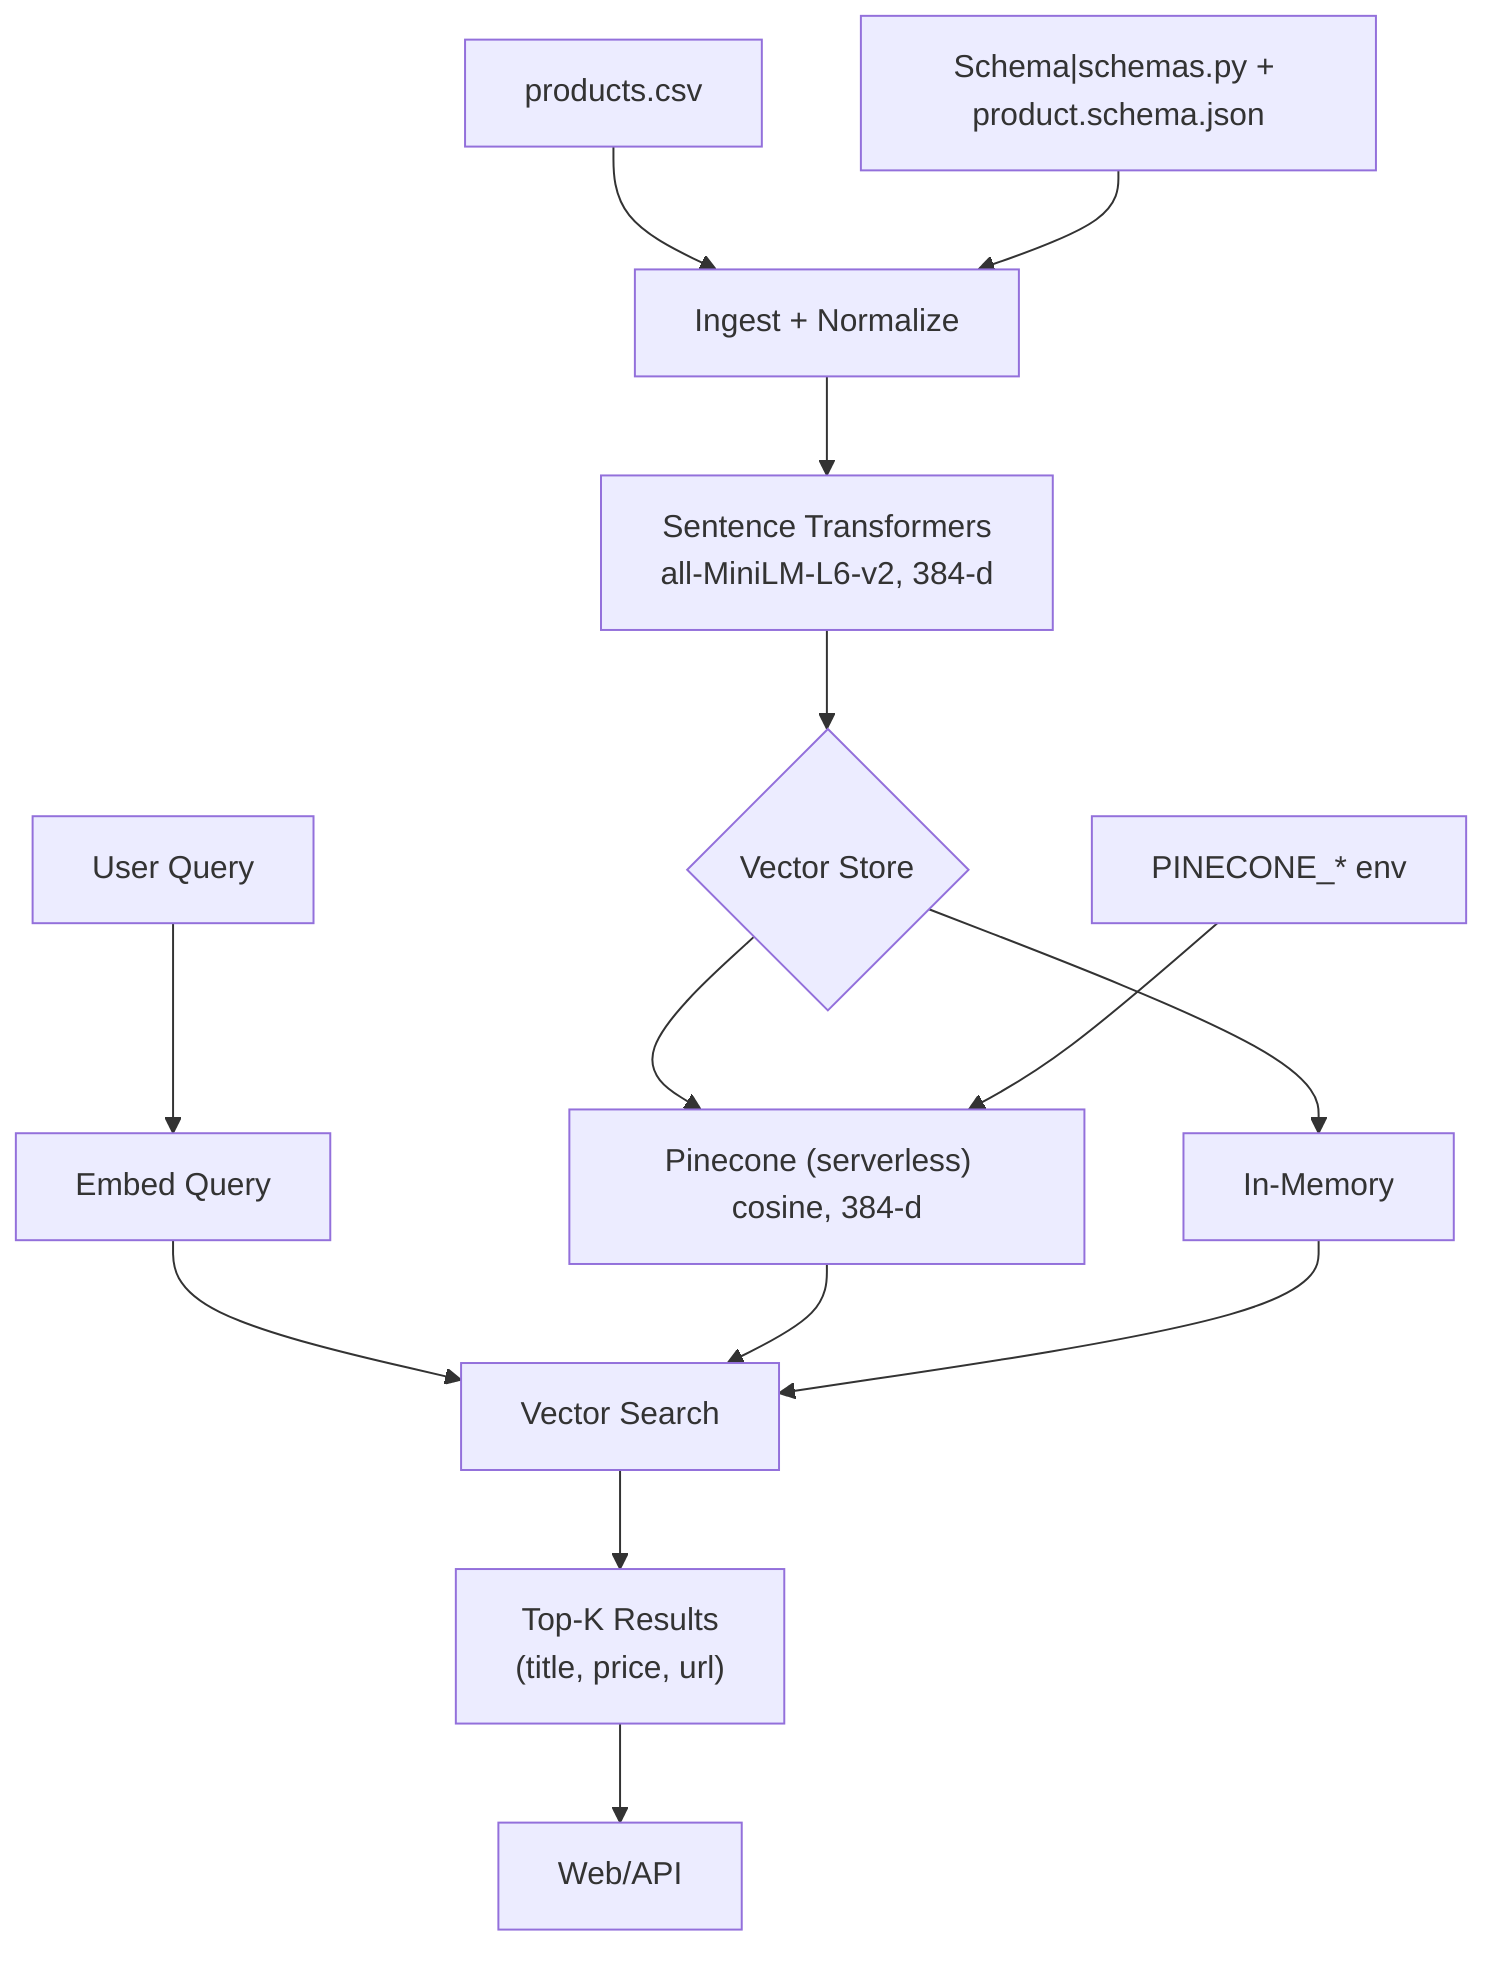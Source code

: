 graph TD

    CSV["products.csv"] --> ING["Ingest + Normalize"]
    SCHEMA["Schema|schemas.py + product.schema.json"] --> ING

    ING --> EMB["Sentence Transformers\nall-MiniLM-L6-v2, 384-d"]
    EMB --> STORE{Vector Store}
    STORE --> PIN["Pinecone (serverless)  cosine, 384-d"]
    STORE --> MEM["In-Memory"]

    Q["User Query"] --> QE["Embed Query"]
    QE --> SEARCH["Vector Search"]
    PIN --> SEARCH
    MEM --> SEARCH
    SEARCH --> RSLT["Top-K Results
    (title, price, url)"]
    RSLT --> WEB["Web/API"]

    ENV["PINECONE_* env"] --> PIN
